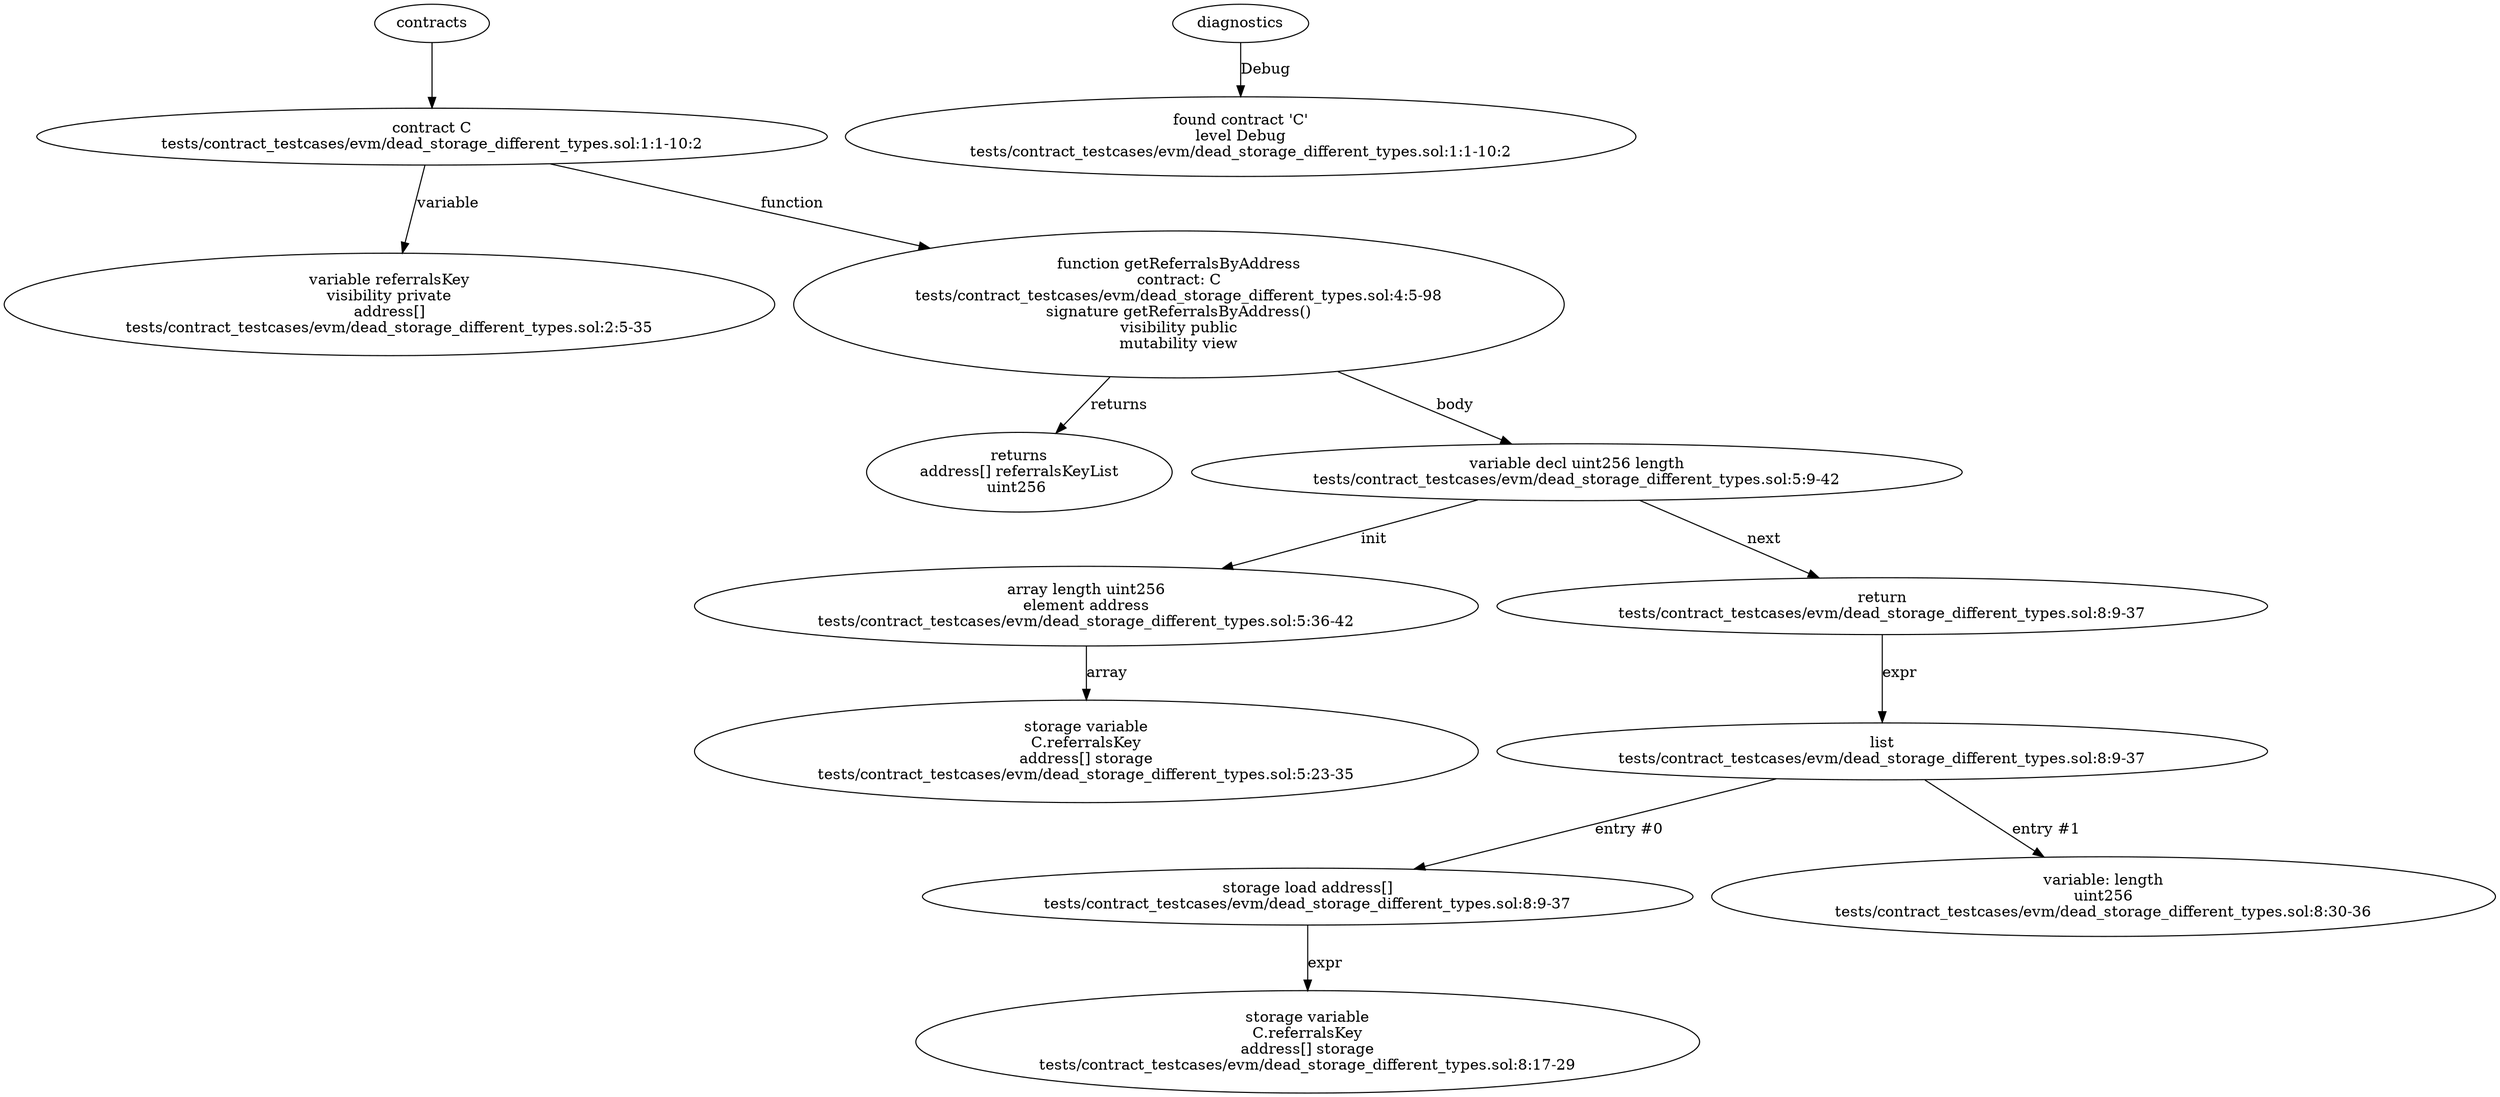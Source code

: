strict digraph "tests/contract_testcases/evm/dead_storage_different_types.sol" {
	contract [label="contract C\ntests/contract_testcases/evm/dead_storage_different_types.sol:1:1-10:2"]
	var [label="variable referralsKey\nvisibility private\naddress[]\ntests/contract_testcases/evm/dead_storage_different_types.sol:2:5-35"]
	getReferralsByAddress [label="function getReferralsByAddress\ncontract: C\ntests/contract_testcases/evm/dead_storage_different_types.sol:4:5-98\nsignature getReferralsByAddress()\nvisibility public\nmutability view"]
	returns [label="returns\naddress[] referralsKeyList\nuint256 "]
	var_decl [label="variable decl uint256 length\ntests/contract_testcases/evm/dead_storage_different_types.sol:5:9-42"]
	array_length [label="array length uint256\nelement address\ntests/contract_testcases/evm/dead_storage_different_types.sol:5:36-42"]
	storage_var [label="storage variable\nC.referralsKey\naddress[] storage\ntests/contract_testcases/evm/dead_storage_different_types.sol:5:23-35"]
	return [label="return\ntests/contract_testcases/evm/dead_storage_different_types.sol:8:9-37"]
	list [label="list\ntests/contract_testcases/evm/dead_storage_different_types.sol:8:9-37"]
	storage_load [label="storage load address[]\ntests/contract_testcases/evm/dead_storage_different_types.sol:8:9-37"]
	storage_var_11 [label="storage variable\nC.referralsKey\naddress[] storage\ntests/contract_testcases/evm/dead_storage_different_types.sol:8:17-29"]
	variable [label="variable: length\nuint256\ntests/contract_testcases/evm/dead_storage_different_types.sol:8:30-36"]
	diagnostic [label="found contract 'C'\nlevel Debug\ntests/contract_testcases/evm/dead_storage_different_types.sol:1:1-10:2"]
	contracts -> contract
	contract -> var [label="variable"]
	contract -> getReferralsByAddress [label="function"]
	getReferralsByAddress -> returns [label="returns"]
	getReferralsByAddress -> var_decl [label="body"]
	var_decl -> array_length [label="init"]
	array_length -> storage_var [label="array"]
	var_decl -> return [label="next"]
	return -> list [label="expr"]
	list -> storage_load [label="entry #0"]
	storage_load -> storage_var_11 [label="expr"]
	list -> variable [label="entry #1"]
	diagnostics -> diagnostic [label="Debug"]
}
